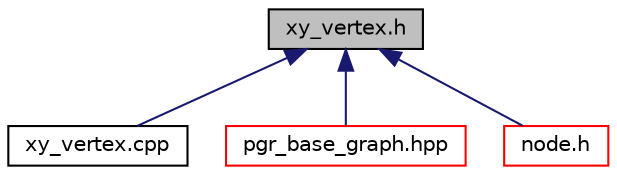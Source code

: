 digraph "xy_vertex.h"
{
  edge [fontname="Helvetica",fontsize="10",labelfontname="Helvetica",labelfontsize="10"];
  node [fontname="Helvetica",fontsize="10",shape=record];
  Node7 [label="xy_vertex.h",height=0.2,width=0.4,color="black", fillcolor="grey75", style="filled", fontcolor="black"];
  Node7 -> Node8 [dir="back",color="midnightblue",fontsize="10",style="solid",fontname="Helvetica"];
  Node8 [label="xy_vertex.cpp",height=0.2,width=0.4,color="black", fillcolor="white", style="filled",URL="$xy__vertex_8cpp.html"];
  Node7 -> Node9 [dir="back",color="midnightblue",fontsize="10",style="solid",fontname="Helvetica"];
  Node9 [label="pgr_base_graph.hpp",height=0.2,width=0.4,color="red", fillcolor="white", style="filled",URL="$pgr__base__graph_8hpp.html"];
  Node7 -> Node53 [dir="back",color="midnightblue",fontsize="10",style="solid",fontname="Helvetica"];
  Node53 [label="node.h",height=0.2,width=0.4,color="red", fillcolor="white", style="filled",URL="$node_8h.html"];
}
